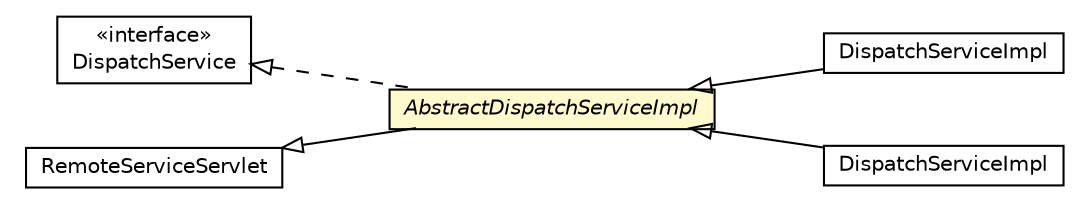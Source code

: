 #!/usr/local/bin/dot
#
# Class diagram 
# Generated by UMLGraph version R5_6-24-gf6e263 (http://www.umlgraph.org/)
#

digraph G {
	edge [fontname="Helvetica",fontsize=10,labelfontname="Helvetica",labelfontsize=10];
	node [fontname="Helvetica",fontsize=10,shape=plaintext];
	nodesep=0.25;
	ranksep=0.5;
	rankdir=LR;
	// com.gwtplatform.dispatch.shared.DispatchService
	c61680 [label=<<table title="com.gwtplatform.dispatch.shared.DispatchService" border="0" cellborder="1" cellspacing="0" cellpadding="2" port="p" href="../shared/DispatchService.html">
		<tr><td><table border="0" cellspacing="0" cellpadding="1">
<tr><td align="center" balign="center"> &#171;interface&#187; </td></tr>
<tr><td align="center" balign="center"> DispatchService </td></tr>
		</table></td></tr>
		</table>>, URL="../shared/DispatchService.html", fontname="Helvetica", fontcolor="black", fontsize=10.0];
	// com.gwtplatform.dispatch.server.AbstractDispatchServiceImpl
	c61731 [label=<<table title="com.gwtplatform.dispatch.server.AbstractDispatchServiceImpl" border="0" cellborder="1" cellspacing="0" cellpadding="2" port="p" bgcolor="lemonChiffon" href="./AbstractDispatchServiceImpl.html">
		<tr><td><table border="0" cellspacing="0" cellpadding="1">
<tr><td align="center" balign="center"><font face="Helvetica-Oblique"> AbstractDispatchServiceImpl </font></td></tr>
		</table></td></tr>
		</table>>, URL="./AbstractDispatchServiceImpl.html", fontname="Helvetica", fontcolor="black", fontsize=10.0];
	// com.gwtplatform.dispatch.server.guice.DispatchServiceImpl
	c61968 [label=<<table title="com.gwtplatform.dispatch.server.guice.DispatchServiceImpl" border="0" cellborder="1" cellspacing="0" cellpadding="2" port="p" href="./guice/DispatchServiceImpl.html">
		<tr><td><table border="0" cellspacing="0" cellpadding="1">
<tr><td align="center" balign="center"> DispatchServiceImpl </td></tr>
		</table></td></tr>
		</table>>, URL="./guice/DispatchServiceImpl.html", fontname="Helvetica", fontcolor="black", fontsize=10.0];
	// com.gwtplatform.dispatch.server.spring.DispatchServiceImpl
	c61984 [label=<<table title="com.gwtplatform.dispatch.server.spring.DispatchServiceImpl" border="0" cellborder="1" cellspacing="0" cellpadding="2" port="p" href="./spring/DispatchServiceImpl.html">
		<tr><td><table border="0" cellspacing="0" cellpadding="1">
<tr><td align="center" balign="center"> DispatchServiceImpl </td></tr>
		</table></td></tr>
		</table>>, URL="./spring/DispatchServiceImpl.html", fontname="Helvetica", fontcolor="black", fontsize=10.0];
	//com.gwtplatform.dispatch.server.AbstractDispatchServiceImpl extends com.google.gwt.user.server.rpc.RemoteServiceServlet
	c62271:p -> c61731:p [dir=back,arrowtail=empty];
	//com.gwtplatform.dispatch.server.AbstractDispatchServiceImpl implements com.gwtplatform.dispatch.shared.DispatchService
	c61680:p -> c61731:p [dir=back,arrowtail=empty,style=dashed];
	//com.gwtplatform.dispatch.server.guice.DispatchServiceImpl extends com.gwtplatform.dispatch.server.AbstractDispatchServiceImpl
	c61731:p -> c61968:p [dir=back,arrowtail=empty];
	//com.gwtplatform.dispatch.server.spring.DispatchServiceImpl extends com.gwtplatform.dispatch.server.AbstractDispatchServiceImpl
	c61731:p -> c61984:p [dir=back,arrowtail=empty];
	// com.google.gwt.user.server.rpc.RemoteServiceServlet
	c62271 [label=<<table title="com.google.gwt.user.server.rpc.RemoteServiceServlet" border="0" cellborder="1" cellspacing="0" cellpadding="2" port="p" href="http://google-web-toolkit.googlecode.com/svn/javadoc/latest/com/google/gwt/user/server/rpc/RemoteServiceServlet.html">
		<tr><td><table border="0" cellspacing="0" cellpadding="1">
<tr><td align="center" balign="center"> RemoteServiceServlet </td></tr>
		</table></td></tr>
		</table>>, URL="http://google-web-toolkit.googlecode.com/svn/javadoc/latest/com/google/gwt/user/server/rpc/RemoteServiceServlet.html", fontname="Helvetica", fontcolor="black", fontsize=10.0];
}

